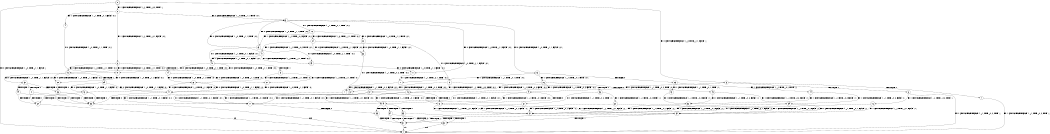 digraph BCG {
size = "7, 10.5";
center = TRUE;
node [shape = circle];
0 [peripheries = 2];
0 -> 1 [label = "EX !0 !ATOMIC_EXCH_BRANCH (1, +0, TRUE, +1, 1, FALSE) !::"];
0 -> 2 [label = "EX !1 !ATOMIC_EXCH_BRANCH (1, +1, TRUE, +0, 2, TRUE) !::"];
0 -> 3 [label = "EX !0 !ATOMIC_EXCH_BRANCH (1, +0, TRUE, +1, 1, FALSE) !::"];
2 -> 4 [label = "EX !1 !ATOMIC_EXCH_BRANCH (1, +1, TRUE, +0, 1, FALSE) !:0:1:"];
2 -> 5 [label = "EX !0 !ATOMIC_EXCH_BRANCH (1, +0, TRUE, +1, 1, TRUE) !:0:1:"];
2 -> 6 [label = "EX !1 !ATOMIC_EXCH_BRANCH (1, +1, TRUE, +0, 1, FALSE) !:0:1:"];
3 -> 7 [label = "TERMINATE !0"];
3 -> 8 [label = "TERMINATE !0"];
3 -> 9 [label = "EX !1 !ATOMIC_EXCH_BRANCH (1, +1, TRUE, +0, 2, TRUE) !:0:"];
4 -> 10 [label = "EX !0 !ATOMIC_EXCH_BRANCH (1, +0, TRUE, +1, 1, TRUE) !:0:1:"];
5 -> 11 [label = "EX !0 !ATOMIC_EXCH_BRANCH (1, +0, TRUE, +1, 1, FALSE) !:0:1:"];
5 -> 12 [label = "EX !1 !ATOMIC_EXCH_BRANCH (1, +1, TRUE, +0, 1, TRUE) !:0:1:"];
5 -> 13 [label = "EX !0 !ATOMIC_EXCH_BRANCH (1, +0, TRUE, +1, 1, FALSE) !:0:1:"];
6 -> 10 [label = "EX !0 !ATOMIC_EXCH_BRANCH (1, +0, TRUE, +1, 1, TRUE) !:0:1:"];
6 -> 14 [label = "TERMINATE !1"];
6 -> 15 [label = "EX !0 !ATOMIC_EXCH_BRANCH (1, +0, TRUE, +1, 1, TRUE) !:0:1:"];
7 -> 1 [label = "EX !1 !ATOMIC_EXCH_BRANCH (1, +1, TRUE, +0, 2, TRUE) !::"];
8 -> 1 [label = "EX !1 !ATOMIC_EXCH_BRANCH (1, +1, TRUE, +0, 2, TRUE) !::"];
8 -> 16 [label = "EX !1 !ATOMIC_EXCH_BRANCH (1, +1, TRUE, +0, 2, TRUE) !::"];
9 -> 17 [label = "EX !1 !ATOMIC_EXCH_BRANCH (1, +1, TRUE, +0, 1, FALSE) !:0:1:"];
9 -> 18 [label = "TERMINATE !0"];
9 -> 19 [label = "EX !1 !ATOMIC_EXCH_BRANCH (1, +1, TRUE, +0, 1, FALSE) !:0:1:"];
10 -> 20 [label = "EX !0 !ATOMIC_EXCH_BRANCH (1, +0, TRUE, +1, 1, FALSE) !:0:1:"];
11 -> 21 [label = "EX !1 !ATOMIC_EXCH_BRANCH (1, +1, TRUE, +0, 1, TRUE) !:0:1:"];
12 -> 22 [label = "EX !0 !ATOMIC_EXCH_BRANCH (1, +0, TRUE, +1, 1, TRUE) !:0:1:"];
12 -> 23 [label = "EX !1 !ATOMIC_EXCH_BRANCH (1, +1, TRUE, +0, 2, FALSE) !:0:1:"];
12 -> 24 [label = "EX !0 !ATOMIC_EXCH_BRANCH (1, +0, TRUE, +1, 1, TRUE) !:0:1:"];
13 -> 21 [label = "EX !1 !ATOMIC_EXCH_BRANCH (1, +1, TRUE, +0, 1, TRUE) !:0:1:"];
13 -> 25 [label = "TERMINATE !0"];
13 -> 26 [label = "EX !1 !ATOMIC_EXCH_BRANCH (1, +1, TRUE, +0, 1, TRUE) !:0:1:"];
14 -> 27 [label = "EX !0 !ATOMIC_EXCH_BRANCH (1, +0, TRUE, +1, 1, TRUE) !:0:"];
14 -> 28 [label = "EX !0 !ATOMIC_EXCH_BRANCH (1, +0, TRUE, +1, 1, TRUE) !:0:"];
15 -> 20 [label = "EX !0 !ATOMIC_EXCH_BRANCH (1, +0, TRUE, +1, 1, FALSE) !:0:1:"];
15 -> 29 [label = "TERMINATE !1"];
15 -> 30 [label = "EX !0 !ATOMIC_EXCH_BRANCH (1, +0, TRUE, +1, 1, FALSE) !:0:1:"];
16 -> 31 [label = "EX !1 !ATOMIC_EXCH_BRANCH (1, +1, TRUE, +0, 1, FALSE) !:1:"];
16 -> 32 [label = "EX !1 !ATOMIC_EXCH_BRANCH (1, +1, TRUE, +0, 1, FALSE) !:1:"];
17 -> 33 [label = "TERMINATE !0"];
18 -> 31 [label = "EX !1 !ATOMIC_EXCH_BRANCH (1, +1, TRUE, +0, 1, FALSE) !:1:"];
18 -> 32 [label = "EX !1 !ATOMIC_EXCH_BRANCH (1, +1, TRUE, +0, 1, FALSE) !:1:"];
19 -> 33 [label = "TERMINATE !0"];
19 -> 34 [label = "TERMINATE !1"];
19 -> 35 [label = "TERMINATE !0"];
20 -> 36 [label = "TERMINATE !0"];
21 -> 37 [label = "EX !1 !ATOMIC_EXCH_BRANCH (1, +1, TRUE, +0, 2, FALSE) !:0:1:"];
22 -> 38 [label = "EX !0 !ATOMIC_EXCH_BRANCH (1, +0, TRUE, +1, 1, FALSE) !:0:1:"];
23 -> 39 [label = "EX !0 !ATOMIC_EXCH_BRANCH (1, +0, TRUE, +1, 1, TRUE) !:0:1:"];
23 -> 40 [label = "EX !1 !ATOMIC_EXCH_BRANCH (1, +1, TRUE, +0, 1, FALSE) !:0:1:"];
23 -> 5 [label = "EX !0 !ATOMIC_EXCH_BRANCH (1, +0, TRUE, +1, 1, TRUE) !:0:1:"];
24 -> 38 [label = "EX !0 !ATOMIC_EXCH_BRANCH (1, +0, TRUE, +1, 1, FALSE) !:0:1:"];
24 -> 41 [label = "EX !1 !ATOMIC_EXCH_BRANCH (1, +1, TRUE, +0, 2, TRUE) !:0:1:"];
24 -> 42 [label = "EX !0 !ATOMIC_EXCH_BRANCH (1, +0, TRUE, +1, 1, FALSE) !:0:1:"];
25 -> 43 [label = "EX !1 !ATOMIC_EXCH_BRANCH (1, +1, TRUE, +0, 1, TRUE) !:1:"];
25 -> 44 [label = "EX !1 !ATOMIC_EXCH_BRANCH (1, +1, TRUE, +0, 1, TRUE) !:1:"];
26 -> 37 [label = "EX !1 !ATOMIC_EXCH_BRANCH (1, +1, TRUE, +0, 2, FALSE) !:0:1:"];
26 -> 45 [label = "TERMINATE !0"];
26 -> 46 [label = "EX !1 !ATOMIC_EXCH_BRANCH (1, +1, TRUE, +0, 2, FALSE) !:0:1:"];
27 -> 47 [label = "EX !0 !ATOMIC_EXCH_BRANCH (1, +0, TRUE, +1, 1, FALSE) !:0:"];
28 -> 47 [label = "EX !0 !ATOMIC_EXCH_BRANCH (1, +0, TRUE, +1, 1, FALSE) !:0:"];
28 -> 48 [label = "EX !0 !ATOMIC_EXCH_BRANCH (1, +0, TRUE, +1, 1, FALSE) !:0:"];
29 -> 47 [label = "EX !0 !ATOMIC_EXCH_BRANCH (1, +0, TRUE, +1, 1, FALSE) !:0:"];
29 -> 48 [label = "EX !0 !ATOMIC_EXCH_BRANCH (1, +0, TRUE, +1, 1, FALSE) !:0:"];
30 -> 36 [label = "TERMINATE !0"];
30 -> 49 [label = "TERMINATE !1"];
30 -> 50 [label = "TERMINATE !0"];
31 -> 51 [label = "TERMINATE !1"];
32 -> 51 [label = "TERMINATE !1"];
32 -> 52 [label = "TERMINATE !1"];
33 -> 51 [label = "TERMINATE !1"];
34 -> 51 [label = "TERMINATE !0"];
34 -> 52 [label = "TERMINATE !0"];
35 -> 51 [label = "TERMINATE !1"];
35 -> 52 [label = "TERMINATE !1"];
36 -> 53 [label = "TERMINATE !1"];
37 -> 17 [label = "EX !1 !ATOMIC_EXCH_BRANCH (1, +1, TRUE, +0, 1, FALSE) !:0:1:"];
38 -> 54 [label = "EX !1 !ATOMIC_EXCH_BRANCH (1, +1, TRUE, +0, 2, TRUE) !:0:1:"];
39 -> 11 [label = "EX !0 !ATOMIC_EXCH_BRANCH (1, +0, TRUE, +1, 1, FALSE) !:0:1:"];
40 -> 10 [label = "EX !0 !ATOMIC_EXCH_BRANCH (1, +0, TRUE, +1, 1, TRUE) !:0:1:"];
40 -> 55 [label = "TERMINATE !1"];
40 -> 15 [label = "EX !0 !ATOMIC_EXCH_BRANCH (1, +0, TRUE, +1, 1, TRUE) !:0:1:"];
41 -> 39 [label = "EX !0 !ATOMIC_EXCH_BRANCH (1, +0, TRUE, +1, 1, TRUE) !:0:1:"];
41 -> 40 [label = "EX !1 !ATOMIC_EXCH_BRANCH (1, +1, TRUE, +0, 1, FALSE) !:0:1:"];
41 -> 5 [label = "EX !0 !ATOMIC_EXCH_BRANCH (1, +0, TRUE, +1, 1, TRUE) !:0:1:"];
42 -> 54 [label = "EX !1 !ATOMIC_EXCH_BRANCH (1, +1, TRUE, +0, 2, TRUE) !:0:1:"];
42 -> 56 [label = "TERMINATE !0"];
42 -> 57 [label = "EX !1 !ATOMIC_EXCH_BRANCH (1, +1, TRUE, +0, 2, TRUE) !:0:1:"];
43 -> 58 [label = "EX !1 !ATOMIC_EXCH_BRANCH (1, +1, TRUE, +0, 2, FALSE) !:1:"];
44 -> 58 [label = "EX !1 !ATOMIC_EXCH_BRANCH (1, +1, TRUE, +0, 2, FALSE) !:1:"];
44 -> 59 [label = "EX !1 !ATOMIC_EXCH_BRANCH (1, +1, TRUE, +0, 2, FALSE) !:1:"];
45 -> 58 [label = "EX !1 !ATOMIC_EXCH_BRANCH (1, +1, TRUE, +0, 2, FALSE) !:1:"];
45 -> 59 [label = "EX !1 !ATOMIC_EXCH_BRANCH (1, +1, TRUE, +0, 2, FALSE) !:1:"];
46 -> 17 [label = "EX !1 !ATOMIC_EXCH_BRANCH (1, +1, TRUE, +0, 1, FALSE) !:0:1:"];
46 -> 18 [label = "TERMINATE !0"];
46 -> 19 [label = "EX !1 !ATOMIC_EXCH_BRANCH (1, +1, TRUE, +0, 1, FALSE) !:0:1:"];
47 -> 53 [label = "TERMINATE !0"];
48 -> 53 [label = "TERMINATE !0"];
48 -> 60 [label = "TERMINATE !0"];
49 -> 53 [label = "TERMINATE !0"];
49 -> 60 [label = "TERMINATE !0"];
50 -> 53 [label = "TERMINATE !1"];
50 -> 60 [label = "TERMINATE !1"];
51 -> 1 [label = "exit"];
52 -> 1 [label = "exit"];
53 -> 1 [label = "exit"];
54 -> 17 [label = "EX !1 !ATOMIC_EXCH_BRANCH (1, +1, TRUE, +0, 1, FALSE) !:0:1:"];
55 -> 27 [label = "EX !0 !ATOMIC_EXCH_BRANCH (1, +0, TRUE, +1, 1, TRUE) !:0:"];
55 -> 28 [label = "EX !0 !ATOMIC_EXCH_BRANCH (1, +0, TRUE, +1, 1, TRUE) !:0:"];
56 -> 61 [label = "EX !1 !ATOMIC_EXCH_BRANCH (1, +1, TRUE, +0, 2, TRUE) !:1:"];
56 -> 62 [label = "EX !1 !ATOMIC_EXCH_BRANCH (1, +1, TRUE, +0, 2, TRUE) !:1:"];
57 -> 17 [label = "EX !1 !ATOMIC_EXCH_BRANCH (1, +1, TRUE, +0, 1, FALSE) !:0:1:"];
57 -> 18 [label = "TERMINATE !0"];
57 -> 19 [label = "EX !1 !ATOMIC_EXCH_BRANCH (1, +1, TRUE, +0, 1, FALSE) !:0:1:"];
58 -> 31 [label = "EX !1 !ATOMIC_EXCH_BRANCH (1, +1, TRUE, +0, 1, FALSE) !:1:"];
59 -> 31 [label = "EX !1 !ATOMIC_EXCH_BRANCH (1, +1, TRUE, +0, 1, FALSE) !:1:"];
59 -> 32 [label = "EX !1 !ATOMIC_EXCH_BRANCH (1, +1, TRUE, +0, 1, FALSE) !:1:"];
60 -> 1 [label = "exit"];
61 -> 31 [label = "EX !1 !ATOMIC_EXCH_BRANCH (1, +1, TRUE, +0, 1, FALSE) !:1:"];
62 -> 31 [label = "EX !1 !ATOMIC_EXCH_BRANCH (1, +1, TRUE, +0, 1, FALSE) !:1:"];
62 -> 32 [label = "EX !1 !ATOMIC_EXCH_BRANCH (1, +1, TRUE, +0, 1, FALSE) !:1:"];
}
